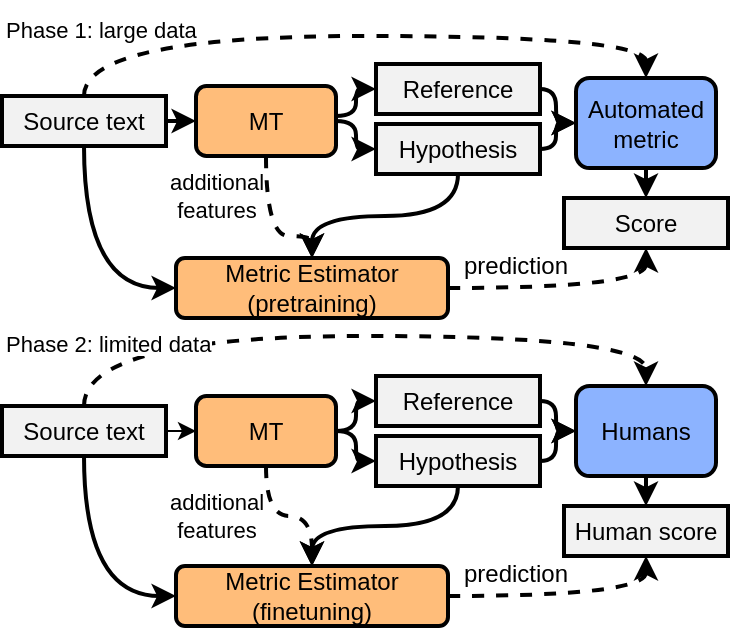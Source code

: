 <mxfile version="20.2.3" type="device"><diagram id="SWQedYVsy_tO1SeeWkI7" name="Page-1"><mxGraphModel dx="813" dy="517" grid="1" gridSize="10" guides="1" tooltips="1" connect="1" arrows="1" fold="1" page="1" pageScale="1" pageWidth="850" pageHeight="1100" math="0" shadow="0"><root><mxCell id="0"/><mxCell id="1" parent="0"/><mxCell id="QuPqiqQEvVHGriK6TIgU-7" style="edgeStyle=none;rounded=0;orthogonalLoop=1;jettySize=auto;html=1;strokeWidth=2;" parent="1" source="WWA-em7YGh82n0wcgXo1-28" target="WWA-em7YGh82n0wcgXo1-6" edge="1"><mxGeometry relative="1" as="geometry"/></mxCell><mxCell id="QuPqiqQEvVHGriK6TIgU-10" style="edgeStyle=orthogonalEdgeStyle;rounded=0;orthogonalLoop=1;jettySize=auto;html=1;entryX=0;entryY=0.5;entryDx=0;entryDy=0;curved=1;exitX=0.5;exitY=1;exitDx=0;exitDy=0;strokeWidth=2;" parent="1" source="WWA-em7YGh82n0wcgXo1-28" edge="1" target="WWA-em7YGh82n0wcgXo1-7"><mxGeometry relative="1" as="geometry"><Array as="points"><mxPoint x="224" y="376"/></Array><mxPoint x="300" y="395" as="targetPoint"/></mxGeometry></mxCell><mxCell id="QuPqiqQEvVHGriK6TIgU-40" style="edgeStyle=orthogonalEdgeStyle;curved=1;rounded=0;orthogonalLoop=1;jettySize=auto;html=1;entryX=0.5;entryY=0;entryDx=0;entryDy=0;dashed=1;exitX=0.5;exitY=0;exitDx=0;exitDy=0;strokeWidth=2;" parent="1" source="WWA-em7YGh82n0wcgXo1-28" target="QuPqiqQEvVHGriK6TIgU-3" edge="1"><mxGeometry relative="1" as="geometry"><Array as="points"><mxPoint x="224" y="250"/><mxPoint x="505" y="250"/></Array></mxGeometry></mxCell><mxCell id="WWA-em7YGh82n0wcgXo1-28" value="&lt;span style=&quot;font-size: 12px;&quot;&gt;Source text&lt;/span&gt;" style="rounded=0;whiteSpace=wrap;html=1;fontSize=10.5;fillColor=#F2F2F2;strokeWidth=2;" parent="1" vertex="1"><mxGeometry x="183" y="280" width="82" height="25" as="geometry"/></mxCell><mxCell id="QuPqiqQEvVHGriK6TIgU-26" style="edgeStyle=orthogonalEdgeStyle;curved=1;rounded=0;orthogonalLoop=1;jettySize=auto;html=1;entryX=0.5;entryY=0;entryDx=0;entryDy=0;dashed=1;strokeWidth=2;" parent="1" source="WWA-em7YGh82n0wcgXo1-6" target="WWA-em7YGh82n0wcgXo1-7" edge="1"><mxGeometry relative="1" as="geometry"><mxPoint x="368" y="380" as="targetPoint"/><Array as="points"><mxPoint x="315" y="350"/><mxPoint x="338" y="350"/></Array></mxGeometry></mxCell><mxCell id="QuPqiqQEvVHGriK6TIgU-28" value="additional&lt;br&gt;features" style="edgeLabel;html=1;align=center;verticalAlign=middle;resizable=0;points=[];" parent="QuPqiqQEvVHGriK6TIgU-26" vertex="1" connectable="0"><mxGeometry x="0.206" y="-5" relative="1" as="geometry"><mxPoint x="-30" y="-25" as="offset"/></mxGeometry></mxCell><mxCell id="QuPqiqQEvVHGriK6TIgU-34" value="additional&lt;br&gt;features" style="edgeLabel;html=1;align=center;verticalAlign=middle;resizable=0;points=[];" parent="QuPqiqQEvVHGriK6TIgU-26" vertex="1" connectable="0"><mxGeometry x="0.206" y="-5" relative="1" as="geometry"><mxPoint x="-30" y="135" as="offset"/></mxGeometry></mxCell><mxCell id="FLFeZskB2Usn09uMC8Fg-10" style="edgeStyle=orthogonalEdgeStyle;curved=1;rounded=0;orthogonalLoop=1;jettySize=auto;html=1;entryX=0;entryY=0.5;entryDx=0;entryDy=0;strokeWidth=2;" parent="1" source="WWA-em7YGh82n0wcgXo1-6" target="QuPqiqQEvVHGriK6TIgU-1" edge="1"><mxGeometry relative="1" as="geometry"><Array as="points"><mxPoint x="360" y="292"/><mxPoint x="360" y="307"/></Array></mxGeometry></mxCell><mxCell id="xZl2mVk9C09uA4h8wBgQ-1" style="edgeStyle=orthogonalEdgeStyle;rounded=0;orthogonalLoop=1;jettySize=auto;html=1;entryX=0;entryY=0.5;entryDx=0;entryDy=0;curved=1;strokeWidth=2;" parent="1" source="WWA-em7YGh82n0wcgXo1-6" target="QuPqiqQEvVHGriK6TIgU-2" edge="1"><mxGeometry relative="1" as="geometry"><Array as="points"><mxPoint x="360" y="290"/><mxPoint x="360" y="277"/></Array></mxGeometry></mxCell><mxCell id="WWA-em7YGh82n0wcgXo1-6" value="MT" style="rounded=1;whiteSpace=wrap;html=1;fillColor=#FFBD7A;strokeWidth=2;" parent="1" vertex="1"><mxGeometry x="280" y="275" width="70" height="35" as="geometry"/></mxCell><mxCell id="aA0TIC-gvNecAn0mWIDn-2" style="edgeStyle=orthogonalEdgeStyle;rounded=0;orthogonalLoop=1;jettySize=auto;html=1;entryX=0.5;entryY=1;entryDx=0;entryDy=0;curved=1;strokeWidth=2;dashed=1;" edge="1" parent="1" source="WWA-em7YGh82n0wcgXo1-7" target="QuPqiqQEvVHGriK6TIgU-9"><mxGeometry relative="1" as="geometry"/></mxCell><mxCell id="WWA-em7YGh82n0wcgXo1-7" value="Metric Estimator&lt;br&gt;(pretraining)" style="rounded=1;whiteSpace=wrap;html=1;fillColor=#FFBD7A;strokeWidth=2;" parent="1" vertex="1"><mxGeometry x="270" y="361" width="136" height="30" as="geometry"/></mxCell><mxCell id="QuPqiqQEvVHGriK6TIgU-11" style="edgeStyle=orthogonalEdgeStyle;curved=1;rounded=0;orthogonalLoop=1;jettySize=auto;html=1;strokeWidth=2;" parent="1" source="QuPqiqQEvVHGriK6TIgU-1" target="WWA-em7YGh82n0wcgXo1-7" edge="1"><mxGeometry relative="1" as="geometry"/></mxCell><mxCell id="xZl2mVk9C09uA4h8wBgQ-4" style="edgeStyle=orthogonalEdgeStyle;curved=1;rounded=0;orthogonalLoop=1;jettySize=auto;html=1;entryX=0;entryY=0.5;entryDx=0;entryDy=0;strokeWidth=2;" parent="1" source="QuPqiqQEvVHGriK6TIgU-1" target="QuPqiqQEvVHGriK6TIgU-3" edge="1"><mxGeometry relative="1" as="geometry"><Array as="points"><mxPoint x="460" y="307"/><mxPoint x="460" y="294"/></Array></mxGeometry></mxCell><mxCell id="QuPqiqQEvVHGriK6TIgU-1" value="&lt;span style=&quot;font-size: 12px;&quot;&gt;Hypothesis&lt;/span&gt;" style="rounded=0;whiteSpace=wrap;html=1;fontSize=10.5;fillColor=#F2F2F2;strokeWidth=2;" parent="1" vertex="1"><mxGeometry x="370" y="294" width="82" height="25" as="geometry"/></mxCell><mxCell id="xZl2mVk9C09uA4h8wBgQ-3" style="edgeStyle=orthogonalEdgeStyle;curved=1;rounded=0;orthogonalLoop=1;jettySize=auto;html=1;entryX=0;entryY=0.5;entryDx=0;entryDy=0;strokeWidth=2;" parent="1" source="QuPqiqQEvVHGriK6TIgU-2" target="QuPqiqQEvVHGriK6TIgU-3" edge="1"><mxGeometry relative="1" as="geometry"><Array as="points"><mxPoint x="460" y="277"/><mxPoint x="460" y="294"/></Array></mxGeometry></mxCell><mxCell id="QuPqiqQEvVHGriK6TIgU-2" value="&lt;span style=&quot;font-size: 12px;&quot;&gt;Reference&lt;/span&gt;" style="rounded=0;whiteSpace=wrap;html=1;fontSize=10.5;fillColor=#F2F2F2;strokeWidth=2;" parent="1" vertex="1"><mxGeometry x="370" y="264" width="82" height="25" as="geometry"/></mxCell><mxCell id="FLFeZskB2Usn09uMC8Fg-2" style="edgeStyle=orthogonalEdgeStyle;rounded=0;orthogonalLoop=1;jettySize=auto;html=1;entryX=0.5;entryY=0;entryDx=0;entryDy=0;curved=1;strokeWidth=2;" parent="1" source="QuPqiqQEvVHGriK6TIgU-3" target="QuPqiqQEvVHGriK6TIgU-9" edge="1"><mxGeometry relative="1" as="geometry"/></mxCell><mxCell id="QuPqiqQEvVHGriK6TIgU-3" value="Automated&lt;br&gt;metric" style="rounded=1;whiteSpace=wrap;html=1;fillColor=#8CB3FF;strokeWidth=2;" parent="1" vertex="1"><mxGeometry x="470" y="271" width="70" height="45" as="geometry"/></mxCell><mxCell id="QuPqiqQEvVHGriK6TIgU-9" value="&lt;span style=&quot;font-size: 12px;&quot;&gt;Score&lt;/span&gt;" style="rounded=0;whiteSpace=wrap;html=1;fontSize=10.5;fillColor=#F2F2F2;strokeWidth=2;" parent="1" vertex="1"><mxGeometry x="464" y="331" width="82" height="25" as="geometry"/></mxCell><mxCell id="aA0TIC-gvNecAn0mWIDn-1" style="edgeStyle=orthogonalEdgeStyle;rounded=0;orthogonalLoop=1;jettySize=auto;html=1;entryX=0.5;entryY=1;entryDx=0;entryDy=0;curved=1;strokeWidth=2;dashed=1;" edge="1" parent="1" source="QuPqiqQEvVHGriK6TIgU-14" target="QuPqiqQEvVHGriK6TIgU-19"><mxGeometry relative="1" as="geometry"/></mxCell><mxCell id="QuPqiqQEvVHGriK6TIgU-14" value="Metric Estimator&lt;br&gt;(finetuning)" style="rounded=1;whiteSpace=wrap;html=1;fillColor=#FFBD7A;strokeWidth=2;" parent="1" vertex="1"><mxGeometry x="270" y="515" width="136" height="30" as="geometry"/></mxCell><mxCell id="FLFeZskB2Usn09uMC8Fg-12" style="edgeStyle=orthogonalEdgeStyle;curved=1;rounded=0;orthogonalLoop=1;jettySize=auto;html=1;entryX=0;entryY=0.5;entryDx=0;entryDy=0;strokeWidth=2;" parent="1" source="QuPqiqQEvVHGriK6TIgU-15" target="QuPqiqQEvVHGriK6TIgU-18" edge="1"><mxGeometry relative="1" as="geometry"><Array as="points"><mxPoint x="460" y="433"/><mxPoint x="460" y="448"/></Array></mxGeometry></mxCell><mxCell id="QuPqiqQEvVHGriK6TIgU-15" value="&lt;span style=&quot;font-size: 12px;&quot;&gt;Reference&lt;/span&gt;" style="rounded=0;whiteSpace=wrap;html=1;fontSize=10.5;fillColor=#F2F2F2;strokeWidth=2;" parent="1" vertex="1"><mxGeometry x="370" y="420" width="82" height="25" as="geometry"/></mxCell><mxCell id="QuPqiqQEvVHGriK6TIgU-25" style="edgeStyle=orthogonalEdgeStyle;curved=1;rounded=0;orthogonalLoop=1;jettySize=auto;html=1;strokeWidth=2;" parent="1" source="QuPqiqQEvVHGriK6TIgU-16" target="QuPqiqQEvVHGriK6TIgU-14" edge="1"><mxGeometry relative="1" as="geometry"/></mxCell><mxCell id="FLFeZskB2Usn09uMC8Fg-7" style="edgeStyle=orthogonalEdgeStyle;curved=1;rounded=0;orthogonalLoop=1;jettySize=auto;html=1;entryX=0;entryY=0.5;entryDx=0;entryDy=0;strokeWidth=2;" parent="1" source="QuPqiqQEvVHGriK6TIgU-16" target="QuPqiqQEvVHGriK6TIgU-18" edge="1"><mxGeometry relative="1" as="geometry"><Array as="points"><mxPoint x="460" y="463"/><mxPoint x="460" y="448"/></Array></mxGeometry></mxCell><mxCell id="QuPqiqQEvVHGriK6TIgU-16" value="&lt;span style=&quot;font-size: 12px;&quot;&gt;Hypothesis&lt;/span&gt;" style="rounded=0;whiteSpace=wrap;html=1;fontSize=10.5;fillColor=#F2F2F2;strokeWidth=2;" parent="1" vertex="1"><mxGeometry x="370" y="450" width="82" height="25" as="geometry"/></mxCell><mxCell id="QuPqiqQEvVHGriK6TIgU-23" style="edgeStyle=orthogonalEdgeStyle;curved=1;rounded=0;orthogonalLoop=1;jettySize=auto;html=1;entryX=0;entryY=0.5;entryDx=0;entryDy=0;exitX=0.5;exitY=1;exitDx=0;exitDy=0;strokeWidth=2;" parent="1" source="QuPqiqQEvVHGriK6TIgU-17" target="QuPqiqQEvVHGriK6TIgU-14" edge="1"><mxGeometry relative="1" as="geometry"><Array as="points"><mxPoint x="224" y="530"/></Array></mxGeometry></mxCell><mxCell id="QuPqiqQEvVHGriK6TIgU-31" style="edgeStyle=orthogonalEdgeStyle;curved=1;rounded=0;orthogonalLoop=1;jettySize=auto;html=1;entryX=0;entryY=0.5;entryDx=0;entryDy=0;" parent="1" source="QuPqiqQEvVHGriK6TIgU-17" target="QuPqiqQEvVHGriK6TIgU-29" edge="1"><mxGeometry relative="1" as="geometry"/></mxCell><mxCell id="QuPqiqQEvVHGriK6TIgU-39" style="edgeStyle=orthogonalEdgeStyle;curved=1;rounded=0;orthogonalLoop=1;jettySize=auto;html=1;entryX=0.5;entryY=0;entryDx=0;entryDy=0;dashed=1;strokeWidth=2;" parent="1" source="QuPqiqQEvVHGriK6TIgU-17" target="QuPqiqQEvVHGriK6TIgU-18" edge="1"><mxGeometry relative="1" as="geometry"><Array as="points"><mxPoint x="224" y="400"/><mxPoint x="505" y="400"/></Array></mxGeometry></mxCell><mxCell id="QuPqiqQEvVHGriK6TIgU-17" value="&lt;span style=&quot;font-size: 12px;&quot;&gt;Source text&lt;/span&gt;" style="rounded=0;whiteSpace=wrap;html=1;fontSize=10.5;fillColor=#F2F2F2;strokeWidth=2;" parent="1" vertex="1"><mxGeometry x="183" y="435" width="82" height="25" as="geometry"/></mxCell><mxCell id="QuPqiqQEvVHGriK6TIgU-20" style="edgeStyle=orthogonalEdgeStyle;curved=1;rounded=0;orthogonalLoop=1;jettySize=auto;html=1;entryX=0.5;entryY=0;entryDx=0;entryDy=0;strokeWidth=2;" parent="1" source="QuPqiqQEvVHGriK6TIgU-18" target="QuPqiqQEvVHGriK6TIgU-19" edge="1"><mxGeometry relative="1" as="geometry"/></mxCell><mxCell id="QuPqiqQEvVHGriK6TIgU-18" value="Humans" style="rounded=1;whiteSpace=wrap;html=1;fillColor=#8CB3FF;strokeWidth=2;" parent="1" vertex="1"><mxGeometry x="470" y="425" width="70" height="45" as="geometry"/></mxCell><mxCell id="QuPqiqQEvVHGriK6TIgU-19" value="&lt;span style=&quot;font-size: 12px;&quot;&gt;Human score&lt;/span&gt;" style="rounded=0;whiteSpace=wrap;html=1;fontSize=10.5;fillColor=#F2F2F2;strokeWidth=2;" parent="1" vertex="1"><mxGeometry x="464" y="485" width="82" height="25" as="geometry"/></mxCell><mxCell id="QuPqiqQEvVHGriK6TIgU-33" style="edgeStyle=orthogonalEdgeStyle;curved=1;rounded=0;orthogonalLoop=1;jettySize=auto;html=1;entryX=0.5;entryY=0;entryDx=0;entryDy=0;dashed=1;strokeWidth=2;" parent="1" source="QuPqiqQEvVHGriK6TIgU-29" target="QuPqiqQEvVHGriK6TIgU-14" edge="1"><mxGeometry relative="1" as="geometry"/></mxCell><mxCell id="FLFeZskB2Usn09uMC8Fg-11" style="edgeStyle=orthogonalEdgeStyle;curved=1;rounded=0;orthogonalLoop=1;jettySize=auto;html=1;entryX=0;entryY=0.5;entryDx=0;entryDy=0;strokeWidth=2;" parent="1" source="QuPqiqQEvVHGriK6TIgU-29" target="QuPqiqQEvVHGriK6TIgU-16" edge="1"><mxGeometry relative="1" as="geometry"><Array as="points"><mxPoint x="360" y="448"/><mxPoint x="360" y="463"/></Array></mxGeometry></mxCell><mxCell id="xZl2mVk9C09uA4h8wBgQ-2" style="edgeStyle=orthogonalEdgeStyle;curved=1;rounded=0;orthogonalLoop=1;jettySize=auto;html=1;entryX=0;entryY=0.5;entryDx=0;entryDy=0;strokeWidth=2;" parent="1" source="QuPqiqQEvVHGriK6TIgU-29" target="QuPqiqQEvVHGriK6TIgU-15" edge="1"><mxGeometry relative="1" as="geometry"><Array as="points"><mxPoint x="360" y="448"/><mxPoint x="360" y="433"/></Array></mxGeometry></mxCell><mxCell id="QuPqiqQEvVHGriK6TIgU-29" value="MT" style="rounded=1;whiteSpace=wrap;html=1;fillColor=#FFBD7A;strokeWidth=2;" parent="1" vertex="1"><mxGeometry x="280" y="430" width="70" height="35" as="geometry"/></mxCell><mxCell id="QuPqiqQEvVHGriK6TIgU-42" value="&lt;span style=&quot;color: rgb(0, 0, 0); font-family: Helvetica; font-size: 11px; font-style: normal; font-variant-ligatures: normal; font-variant-caps: normal; font-weight: 400; letter-spacing: normal; orphans: 2; text-align: left; text-indent: 0px; text-transform: none; widows: 2; word-spacing: 0px; -webkit-text-stroke-width: 0px; background-color: rgb(255, 255, 255); text-decoration-thickness: initial; text-decoration-style: initial; text-decoration-color: initial; float: none; display: inline !important;&quot;&gt;Phase 2: limited data&lt;/span&gt;" style="text;whiteSpace=wrap;html=1;" parent="1" vertex="1"><mxGeometry x="183" y="390" width="140" height="20" as="geometry"/></mxCell><mxCell id="QuPqiqQEvVHGriK6TIgU-44" value="&lt;span style=&quot;color: rgb(0, 0, 0); font-family: Helvetica; font-size: 11px; font-style: normal; font-variant-ligatures: normal; font-variant-caps: normal; font-weight: 400; letter-spacing: normal; orphans: 2; text-align: left; text-indent: 0px; text-transform: none; widows: 2; word-spacing: 0px; -webkit-text-stroke-width: 0px; background-color: rgb(255, 255, 255); text-decoration-thickness: initial; text-decoration-style: initial; text-decoration-color: initial; float: none; display: inline !important;&quot;&gt;Phase 1: large data&lt;/span&gt;" style="text;whiteSpace=wrap;html=1;" parent="1" vertex="1"><mxGeometry x="183" y="232.5" width="105" height="27.5" as="geometry"/></mxCell><mxCell id="aA0TIC-gvNecAn0mWIDn-4" value="prediction" style="text;html=1;strokeColor=none;fillColor=none;align=center;verticalAlign=middle;whiteSpace=wrap;rounded=0;" vertex="1" parent="1"><mxGeometry x="410" y="504" width="60" height="30" as="geometry"/></mxCell><mxCell id="aA0TIC-gvNecAn0mWIDn-6" value="prediction" style="text;html=1;strokeColor=none;fillColor=none;align=center;verticalAlign=middle;whiteSpace=wrap;rounded=0;" vertex="1" parent="1"><mxGeometry x="410" y="350" width="60" height="30" as="geometry"/></mxCell></root></mxGraphModel></diagram></mxfile>